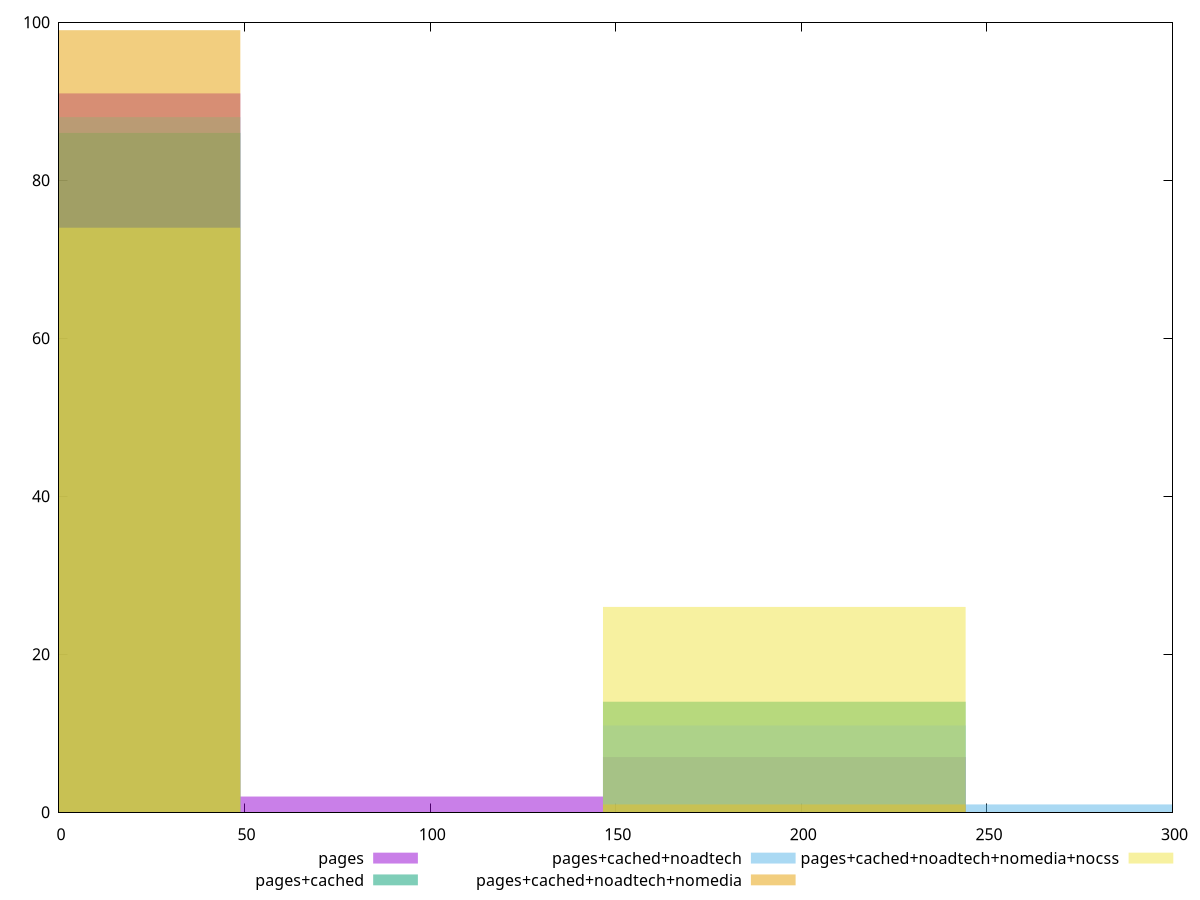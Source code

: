 reset

$pages <<EOF
0 91
195.41221303287182 7
97.70610651643591 2
EOF

$pagesCached <<EOF
0 86
195.41221303287182 14
EOF

$pagesCachedNoadtech <<EOF
0 88
195.41221303287182 11
293.1183195493077 1
EOF

$pagesCachedNoadtechNomedia <<EOF
0 99
195.41221303287182 1
EOF

$pagesCachedNoadtechNomediaNocss <<EOF
0 74
195.41221303287182 26
EOF

set key outside below
set boxwidth 97.70610651643591
set xrange [0:300]
set yrange [0:100]
set trange [0:100]
set style fill transparent solid 0.5 noborder
set terminal svg size 640, 530 enhanced background rgb 'white'
set output "report_00017_2021-02-10T15-08-03.406Z/unminified-javascript/comparison/histogram/all_raw.svg"

plot $pages title "pages" with boxes, \
     $pagesCached title "pages+cached" with boxes, \
     $pagesCachedNoadtech title "pages+cached+noadtech" with boxes, \
     $pagesCachedNoadtechNomedia title "pages+cached+noadtech+nomedia" with boxes, \
     $pagesCachedNoadtechNomediaNocss title "pages+cached+noadtech+nomedia+nocss" with boxes

reset
